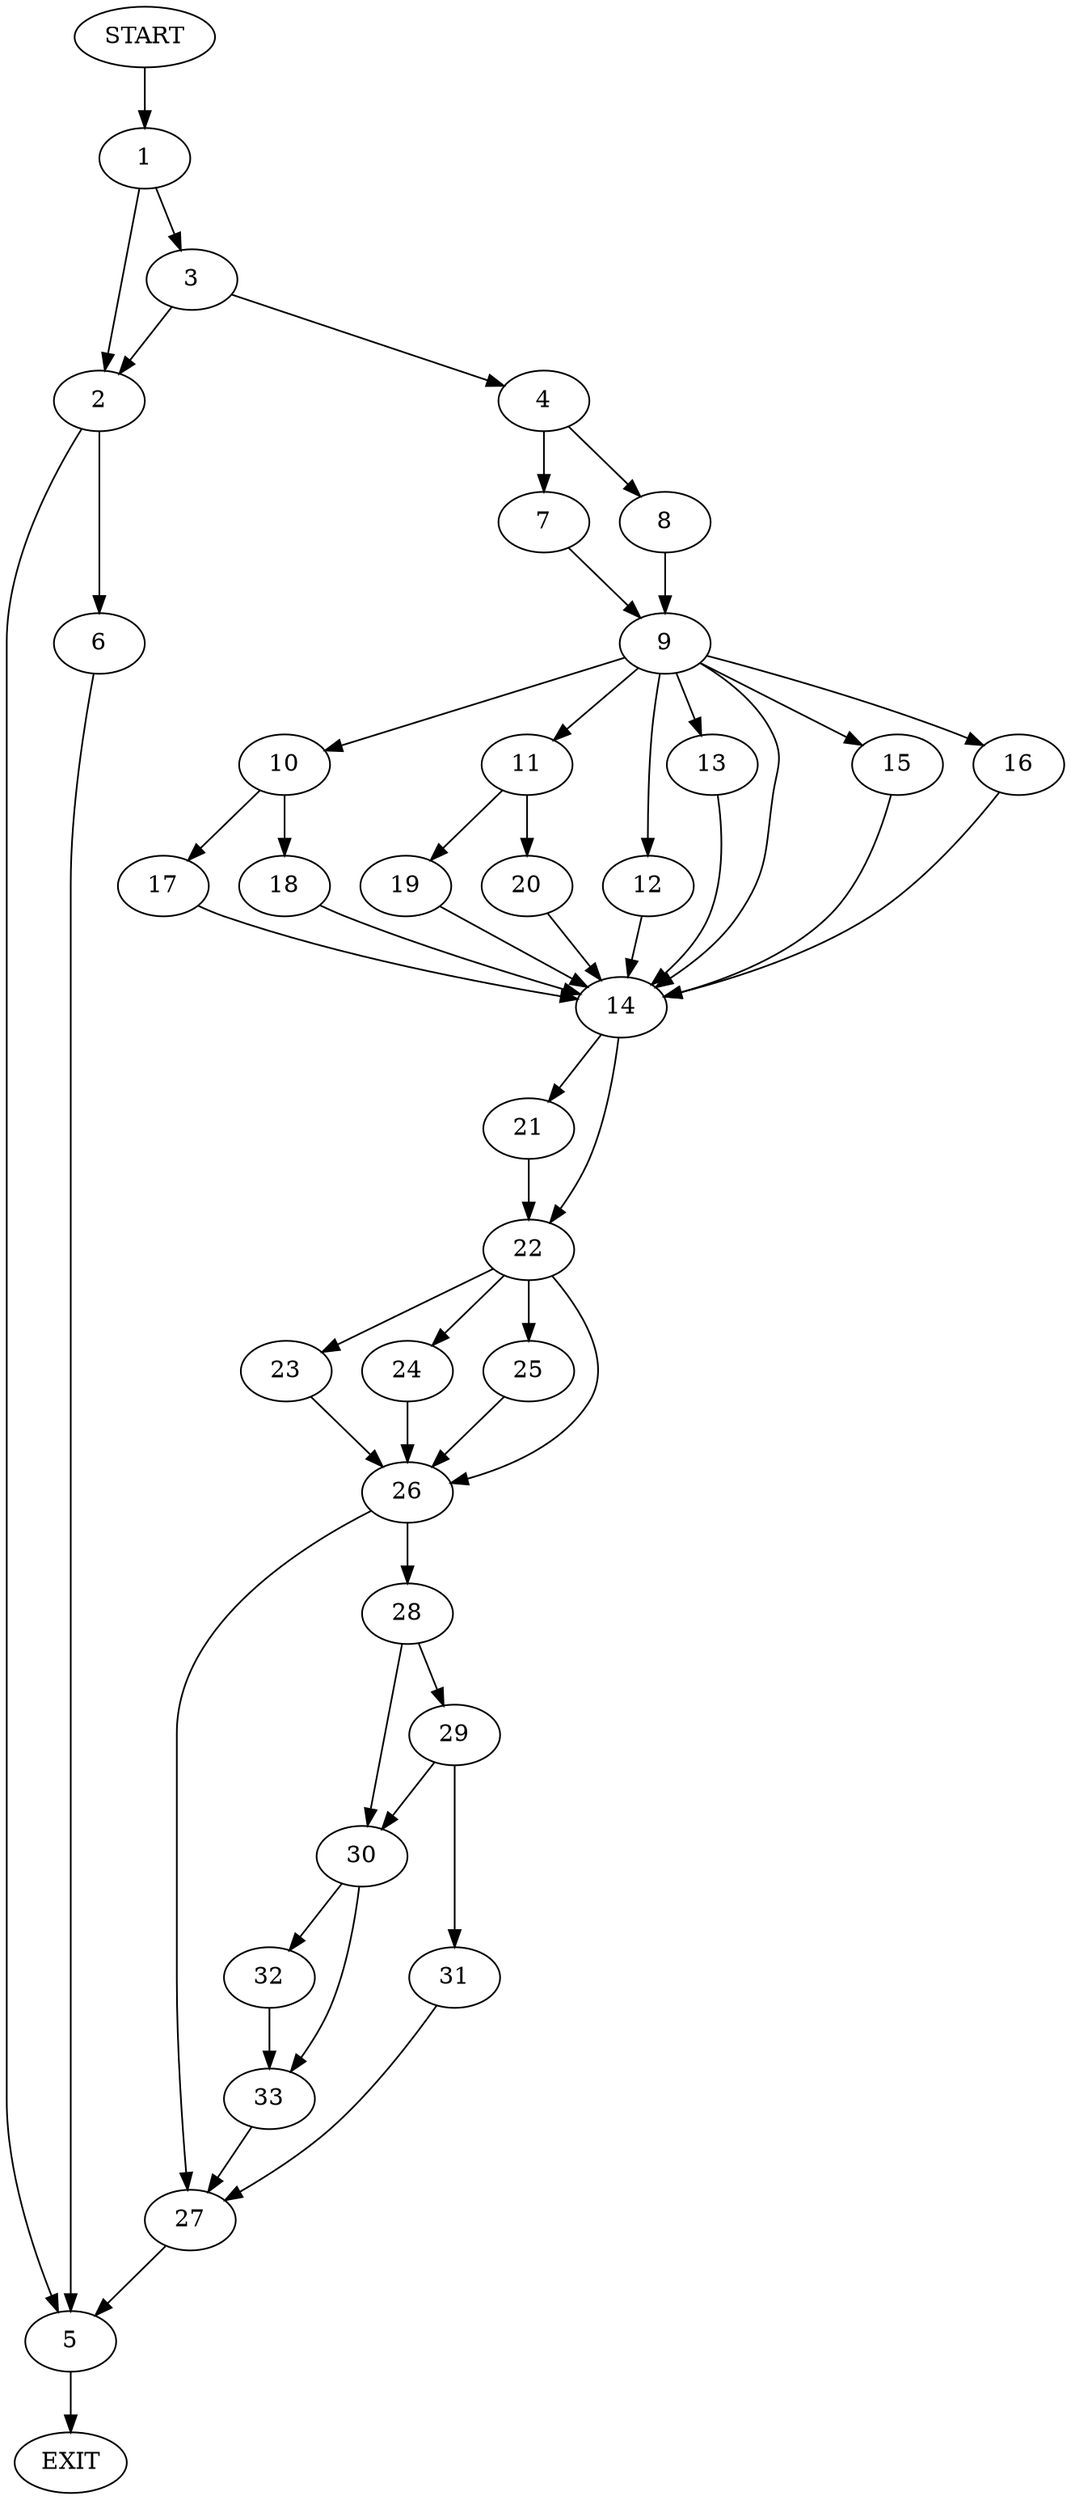 digraph {
0 [label="START"]
34 [label="EXIT"]
0 -> 1
1 -> 2
1 -> 3
3 -> 4
3 -> 2
2 -> 5
2 -> 6
4 -> 7
4 -> 8
8 -> 9
7 -> 9
9 -> 10
9 -> 11
9 -> 12
9 -> 13
9 -> 14
9 -> 15
9 -> 16
12 -> 14
10 -> 17
10 -> 18
13 -> 14
15 -> 14
11 -> 19
11 -> 20
16 -> 14
14 -> 21
14 -> 22
18 -> 14
17 -> 14
20 -> 14
19 -> 14
21 -> 22
22 -> 23
22 -> 24
22 -> 25
22 -> 26
26 -> 27
26 -> 28
24 -> 26
25 -> 26
23 -> 26
28 -> 29
28 -> 30
27 -> 5
29 -> 30
29 -> 31
30 -> 32
30 -> 33
31 -> 27
33 -> 27
32 -> 33
5 -> 34
6 -> 5
}
